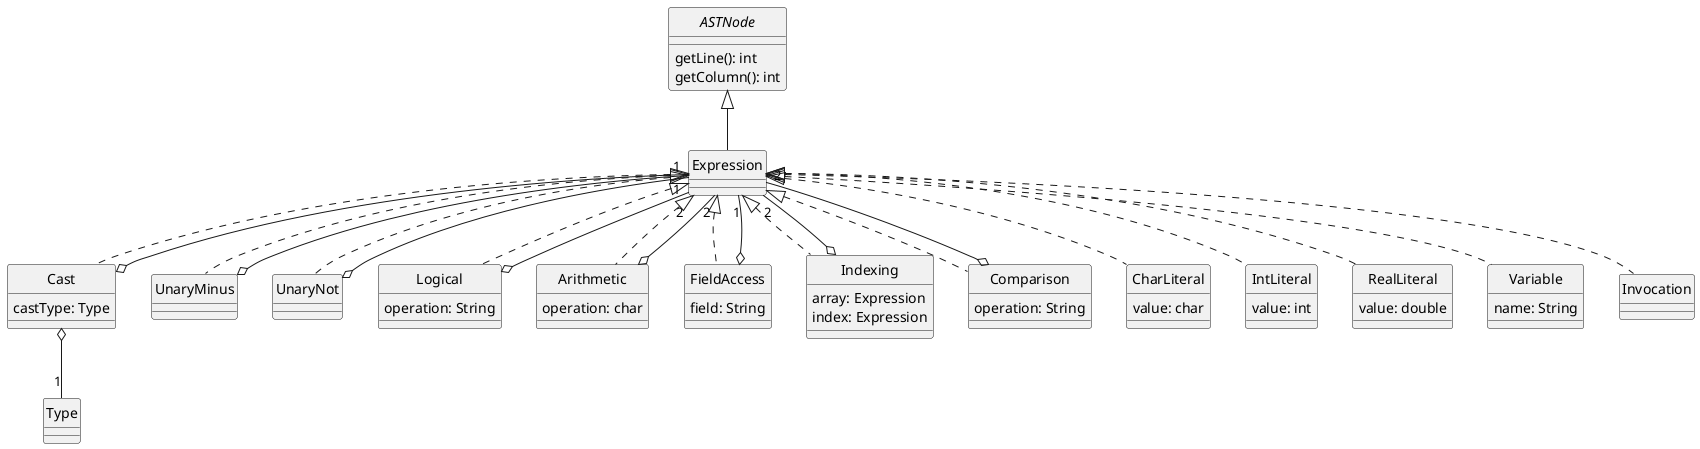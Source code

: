 @startuml ASTBase
skinparam style strictuml
skinparam monochrome true
interface ASTNode {
    getLine(): int
    getColumn(): int
}


class Cast {
    castType: Type
}
class UnaryMinus
class UnaryNot
class Logical {
    operation: String
}
class Arithmetic {
    operation: char
}
class CharLiteral {
    value: char
}
class IntLiteral {
    value: int
}
class RealLiteral {
    value: double
}
class FieldAccess {
    field: String
}
class Indexing {
    array: Expression
    index: Expression
}
class Comparison {
    operation: String
}
class Variable {
    name: String
}


ASTNode <|-- Expression
Expression <|.. Cast
Expression <|.. UnaryMinus
Expression <|.. UnaryNot
Expression <|.. Variable
Expression <|.. Logical
Expression <|.. Arithmetic
Expression <|.. Comparison
Expression <|.. CharLiteral
Expression <|.. IntLiteral
Expression <|.. RealLiteral
Expression <|.. FieldAccess
Expression <|.. Indexing
Expression <|.. Invocation


Cast o-- Expression
Cast o-- "1" Type
UnaryMinus o-- "1" Expression
UnaryNot o-- "1" Expression
Logical o-- "2" Expression
Arithmetic o-- "2" Expression
Comparison o-- "2" Expression
FieldAccess o-- "1" Expression
Indexing o-- "2" Expression




@enduml
